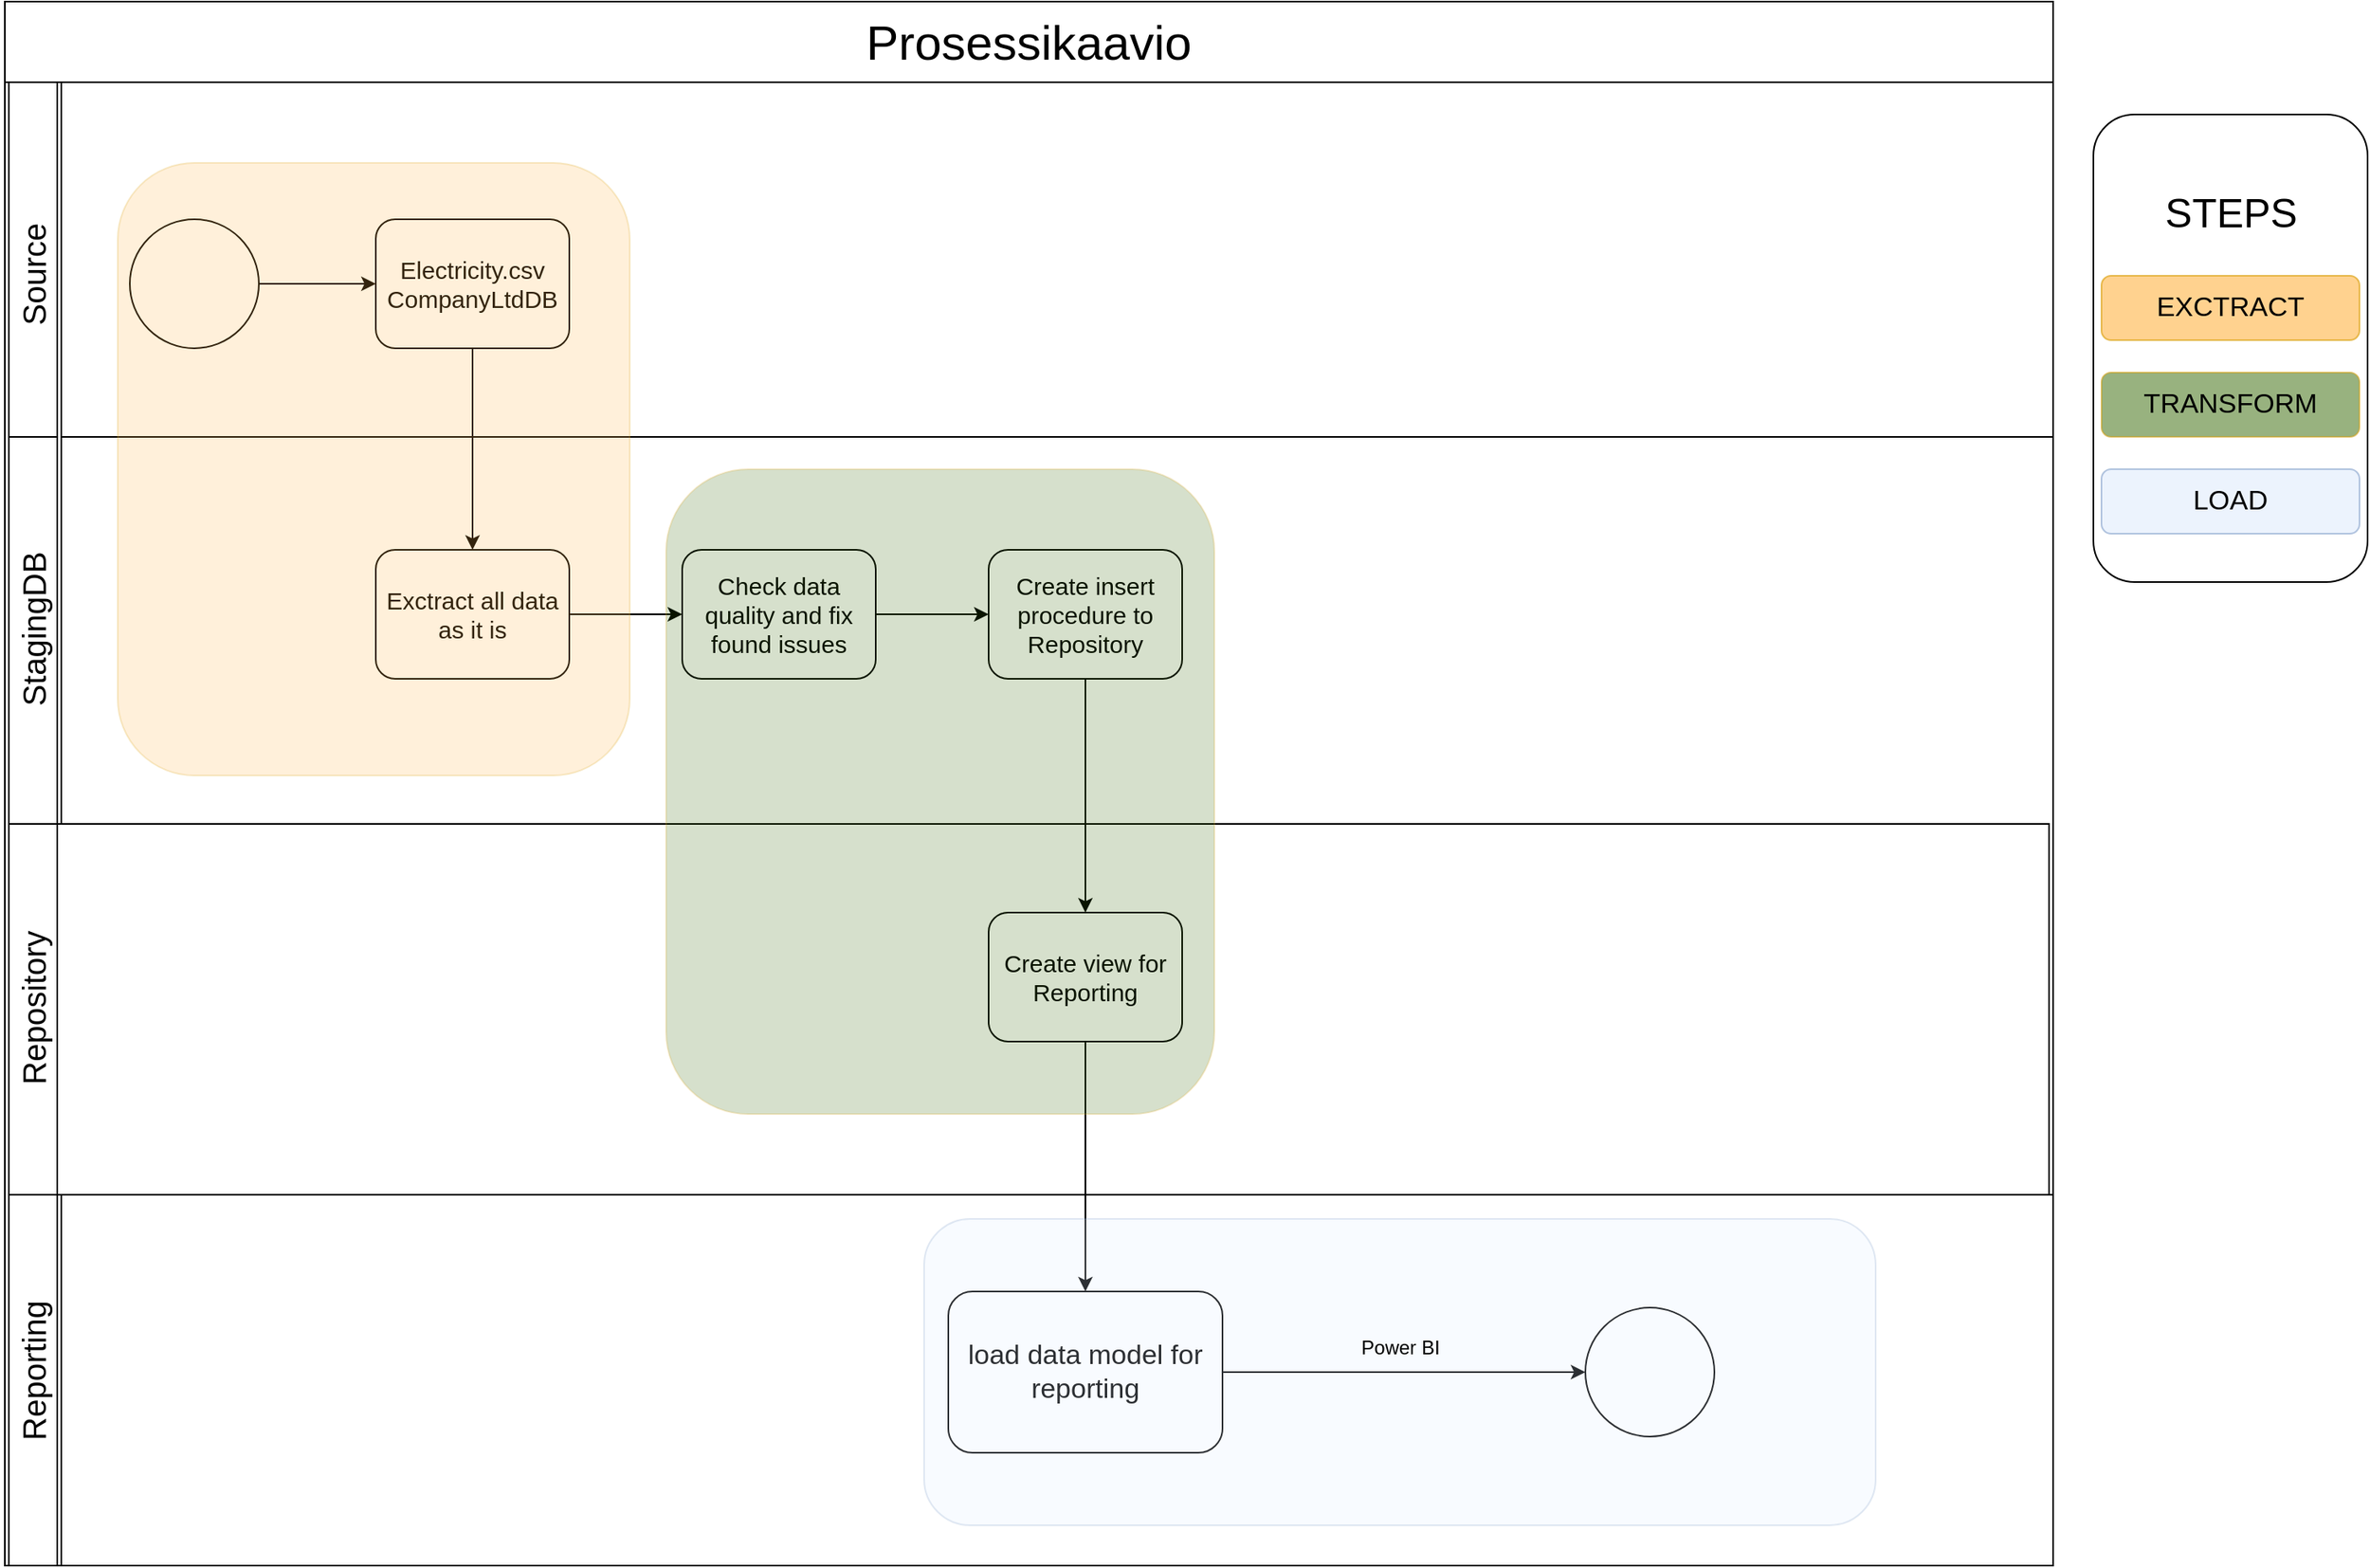 <mxfile version="26.0.6">
  <diagram name="Page-1" id="A3d4FYdrrXB75YcRWw5F">
    <mxGraphModel dx="2100" dy="1044" grid="1" gridSize="10" guides="1" tooltips="1" connect="1" arrows="1" fold="1" page="1" pageScale="1" pageWidth="827" pageHeight="1169" math="0" shadow="0">
      <root>
        <mxCell id="0" />
        <mxCell id="1" parent="0" />
        <mxCell id="RAeNe3XWdYtbtNCCi8Cj-1" value="" style="rounded=1;whiteSpace=wrap;html=1;" vertex="1" parent="1">
          <mxGeometry x="1505" y="110" width="170" height="290" as="geometry" />
        </mxCell>
        <mxCell id="RAeNe3XWdYtbtNCCi8Cj-2" value="" style="rounded=0;whiteSpace=wrap;html=1;" vertex="1" parent="1">
          <mxGeometry x="210" y="40" width="1270" height="970" as="geometry" />
        </mxCell>
        <mxCell id="RAeNe3XWdYtbtNCCi8Cj-3" value="" style="whiteSpace=wrap;html=1;" vertex="1" parent="1">
          <mxGeometry x="245" y="90" width="1235" height="220" as="geometry" />
        </mxCell>
        <mxCell id="RAeNe3XWdYtbtNCCi8Cj-4" value="" style="shape=mxgraph.bpmn.shape;html=1;verticalLabelPosition=bottom;labelBackgroundColor=#ffffff;verticalAlign=top;perimeter=ellipsePerimeter;outline=standard;symbol=general;" vertex="1" parent="1">
          <mxGeometry x="287.5" y="175" width="80" height="80" as="geometry" />
        </mxCell>
        <mxCell id="RAeNe3XWdYtbtNCCi8Cj-5" value="&lt;font style=&quot;font-size: 15px;&quot;&gt;Electricity.csv&lt;/font&gt;&lt;div&gt;&lt;font style=&quot;font-size: 15px;&quot;&gt;CompanyLtdDB&lt;/font&gt;&lt;/div&gt;" style="shape=ext;rounded=1;html=1;whiteSpace=wrap;" vertex="1" parent="1">
          <mxGeometry x="440" y="175" width="120" height="80" as="geometry" />
        </mxCell>
        <mxCell id="RAeNe3XWdYtbtNCCi8Cj-6" value="" style="edgeStyle=orthogonalEdgeStyle;rounded=0;orthogonalLoop=1;jettySize=auto;html=1;entryX=0;entryY=0.5;entryDx=0;entryDy=0;" edge="1" parent="1" source="RAeNe3XWdYtbtNCCi8Cj-7" target="RAeNe3XWdYtbtNCCi8Cj-23">
          <mxGeometry relative="1" as="geometry">
            <mxPoint x="610" y="420" as="targetPoint" />
          </mxGeometry>
        </mxCell>
        <mxCell id="RAeNe3XWdYtbtNCCi8Cj-7" value="&lt;font style=&quot;font-size: 15px;&quot;&gt;Exctract all data as it is&lt;/font&gt;" style="shape=ext;rounded=1;html=1;whiteSpace=wrap;" vertex="1" parent="1">
          <mxGeometry x="440" y="380" width="120" height="80" as="geometry" />
        </mxCell>
        <mxCell id="RAeNe3XWdYtbtNCCi8Cj-8" value="&lt;font style=&quot;font-size: 15px;&quot;&gt;Create insert procedure to Repository&lt;/font&gt;" style="html=1;whiteSpace=wrap;rounded=1;" vertex="1" parent="1">
          <mxGeometry x="820" y="380" width="120" height="80" as="geometry" />
        </mxCell>
        <mxCell id="RAeNe3XWdYtbtNCCi8Cj-9" style="edgeStyle=orthogonalEdgeStyle;rounded=0;html=1;jettySize=auto;orthogonalLoop=1;" edge="1" parent="1" source="RAeNe3XWdYtbtNCCi8Cj-4" target="RAeNe3XWdYtbtNCCi8Cj-5">
          <mxGeometry relative="1" as="geometry" />
        </mxCell>
        <mxCell id="RAeNe3XWdYtbtNCCi8Cj-10" style="edgeStyle=orthogonalEdgeStyle;rounded=0;html=1;jettySize=auto;orthogonalLoop=1;" edge="1" parent="1" source="RAeNe3XWdYtbtNCCi8Cj-5" target="RAeNe3XWdYtbtNCCi8Cj-7">
          <mxGeometry relative="1" as="geometry" />
        </mxCell>
        <mxCell id="RAeNe3XWdYtbtNCCi8Cj-11" value="&lt;font style=&quot;font-size: 30px;&quot;&gt;Prosessikaavio&lt;/font&gt;" style="whiteSpace=wrap;html=1;" vertex="1" parent="1">
          <mxGeometry x="210" y="40" width="1270" height="50" as="geometry" />
        </mxCell>
        <mxCell id="RAeNe3XWdYtbtNCCi8Cj-12" value="" style="whiteSpace=wrap;html=1;" vertex="1" parent="1">
          <mxGeometry x="210" y="90" width="35" height="920" as="geometry" />
        </mxCell>
        <mxCell id="RAeNe3XWdYtbtNCCi8Cj-13" value="" style="whiteSpace=wrap;html=1;direction=south;" vertex="1" parent="1">
          <mxGeometry x="212.5" y="90" width="30" height="220" as="geometry" />
        </mxCell>
        <mxCell id="RAeNe3XWdYtbtNCCi8Cj-14" value="" style="whiteSpace=wrap;html=1;direction=south;" vertex="1" parent="1">
          <mxGeometry x="212.5" y="310" width="30" height="240" as="geometry" />
        </mxCell>
        <mxCell id="RAeNe3XWdYtbtNCCi8Cj-15" value="" style="whiteSpace=wrap;html=1;direction=south;" vertex="1" parent="1">
          <mxGeometry x="212.5" y="550" width="30" height="230" as="geometry" />
        </mxCell>
        <mxCell id="RAeNe3XWdYtbtNCCi8Cj-16" value="" style="whiteSpace=wrap;html=1;direction=south;" vertex="1" parent="1">
          <mxGeometry x="212.5" y="780" width="30" height="230" as="geometry" />
        </mxCell>
        <mxCell id="RAeNe3XWdYtbtNCCi8Cj-17" value="&lt;font style=&quot;font-size: 20px;&quot;&gt;Source&lt;/font&gt;" style="text;html=1;align=center;verticalAlign=middle;resizable=0;points=[];autosize=1;strokeColor=none;fillColor=none;rotation=270;" vertex="1" parent="1">
          <mxGeometry x="182.5" y="190" width="90" height="40" as="geometry" />
        </mxCell>
        <mxCell id="RAeNe3XWdYtbtNCCi8Cj-18" value="&lt;font style=&quot;font-size: 20px;&quot;&gt;StagingDB&lt;/font&gt;" style="text;html=1;align=center;verticalAlign=middle;resizable=0;points=[];autosize=1;strokeColor=none;fillColor=none;rotation=270;" vertex="1" parent="1">
          <mxGeometry x="167.5" y="410" width="120" height="40" as="geometry" />
        </mxCell>
        <mxCell id="RAeNe3XWdYtbtNCCi8Cj-19" value="&lt;font style=&quot;font-size: 20px;&quot;&gt;Repository&lt;/font&gt;" style="text;html=1;align=center;verticalAlign=middle;resizable=0;points=[];autosize=1;strokeColor=none;fillColor=none;rotation=270;" vertex="1" parent="1">
          <mxGeometry x="167.5" y="645" width="120" height="40" as="geometry" />
        </mxCell>
        <mxCell id="RAeNe3XWdYtbtNCCi8Cj-20" value="&lt;font style=&quot;font-size: 20px;&quot;&gt;Reporting&lt;/font&gt;" style="text;html=1;align=center;verticalAlign=middle;resizable=0;points=[];autosize=1;strokeColor=none;fillColor=none;rotation=270;" vertex="1" parent="1">
          <mxGeometry x="172.5" y="870" width="110" height="40" as="geometry" />
        </mxCell>
        <mxCell id="RAeNe3XWdYtbtNCCi8Cj-21" value="" style="whiteSpace=wrap;html=1;" vertex="1" parent="1">
          <mxGeometry x="242.5" y="550" width="1235" height="230" as="geometry" />
        </mxCell>
        <mxCell id="RAeNe3XWdYtbtNCCi8Cj-22" value="" style="edgeStyle=orthogonalEdgeStyle;rounded=0;orthogonalLoop=1;jettySize=auto;html=1;" edge="1" parent="1" source="RAeNe3XWdYtbtNCCi8Cj-23" target="RAeNe3XWdYtbtNCCi8Cj-8">
          <mxGeometry relative="1" as="geometry" />
        </mxCell>
        <mxCell id="RAeNe3XWdYtbtNCCi8Cj-23" value="&lt;font style=&quot;font-size: 15px;&quot;&gt;Check data quality and fix found issues&lt;/font&gt;" style="shape=ext;rounded=1;html=1;whiteSpace=wrap;" vertex="1" parent="1">
          <mxGeometry x="630" y="380" width="120" height="80" as="geometry" />
        </mxCell>
        <mxCell id="RAeNe3XWdYtbtNCCi8Cj-24" value="" style="whiteSpace=wrap;html=1;" vertex="1" parent="1">
          <mxGeometry x="245" y="780" width="1235" height="230" as="geometry" />
        </mxCell>
        <mxCell id="RAeNe3XWdYtbtNCCi8Cj-25" value="&lt;font style=&quot;font-size: 15px;&quot;&gt;Create view for Reporting&lt;/font&gt;" style="html=1;whiteSpace=wrap;rounded=1;" vertex="1" parent="1">
          <mxGeometry x="820" y="605" width="120" height="80" as="geometry" />
        </mxCell>
        <mxCell id="RAeNe3XWdYtbtNCCi8Cj-26" value="" style="endArrow=classic;html=1;rounded=0;entryX=0.5;entryY=0;entryDx=0;entryDy=0;exitX=0.5;exitY=1;exitDx=0;exitDy=0;" edge="1" parent="1" source="RAeNe3XWdYtbtNCCi8Cj-8" target="RAeNe3XWdYtbtNCCi8Cj-25">
          <mxGeometry width="50" height="50" relative="1" as="geometry">
            <mxPoint x="800" y="510" as="sourcePoint" />
            <mxPoint x="850" y="460" as="targetPoint" />
          </mxGeometry>
        </mxCell>
        <mxCell id="RAeNe3XWdYtbtNCCi8Cj-27" value="" style="edgeStyle=orthogonalEdgeStyle;rounded=0;orthogonalLoop=1;jettySize=auto;html=1;" edge="1" parent="1" source="RAeNe3XWdYtbtNCCi8Cj-28" target="RAeNe3XWdYtbtNCCi8Cj-30">
          <mxGeometry relative="1" as="geometry" />
        </mxCell>
        <mxCell id="RAeNe3XWdYtbtNCCi8Cj-28" value="&lt;font style=&quot;font-size: 17px;&quot;&gt;load data model for reporting&lt;/font&gt;" style="html=1;whiteSpace=wrap;rounded=1;" vertex="1" parent="1">
          <mxGeometry x="795" y="840" width="170" height="100" as="geometry" />
        </mxCell>
        <mxCell id="RAeNe3XWdYtbtNCCi8Cj-29" value="" style="endArrow=classic;html=1;rounded=0;entryX=0.5;entryY=0;entryDx=0;entryDy=0;exitX=0.5;exitY=1;exitDx=0;exitDy=0;" edge="1" parent="1" source="RAeNe3XWdYtbtNCCi8Cj-25" target="RAeNe3XWdYtbtNCCi8Cj-28">
          <mxGeometry width="50" height="50" relative="1" as="geometry">
            <mxPoint x="800" y="650" as="sourcePoint" />
            <mxPoint x="850" y="600" as="targetPoint" />
          </mxGeometry>
        </mxCell>
        <mxCell id="RAeNe3XWdYtbtNCCi8Cj-30" value="" style="ellipse;whiteSpace=wrap;html=1;rounded=1;" vertex="1" parent="1">
          <mxGeometry x="1190" y="850" width="80" height="80" as="geometry" />
        </mxCell>
        <mxCell id="RAeNe3XWdYtbtNCCi8Cj-31" value="" style="rounded=1;whiteSpace=wrap;html=1;fillColor=#FFB545;strokeColor=#d79b00;opacity=20;" vertex="1" parent="1">
          <mxGeometry x="280" y="140" width="317.5" height="380" as="geometry" />
        </mxCell>
        <mxCell id="RAeNe3XWdYtbtNCCi8Cj-32" value="" style="rounded=1;whiteSpace=wrap;html=1;fillColor=#336600;strokeColor=#d79b00;opacity=20;" vertex="1" parent="1">
          <mxGeometry x="620" y="330" width="340" height="400" as="geometry" />
        </mxCell>
        <mxCell id="RAeNe3XWdYtbtNCCi8Cj-33" value="" style="rounded=1;whiteSpace=wrap;html=1;fillColor=#dae8fc;strokeColor=#6c8ebf;opacity=20;" vertex="1" parent="1">
          <mxGeometry x="780" y="795" width="590" height="190" as="geometry" />
        </mxCell>
        <mxCell id="RAeNe3XWdYtbtNCCi8Cj-34" value="&lt;font style=&quot;font-size: 17px;&quot;&gt;EXCTRACT&lt;/font&gt;" style="rounded=1;whiteSpace=wrap;html=1;fillColor=#FFB545;strokeColor=#d79b00;opacity=60;" vertex="1" parent="1">
          <mxGeometry x="1510" y="210" width="160" height="40" as="geometry" />
        </mxCell>
        <mxCell id="RAeNe3XWdYtbtNCCi8Cj-35" value="&lt;font style=&quot;font-size: 17px;&quot;&gt;TRANSFORM&lt;/font&gt;" style="rounded=1;whiteSpace=wrap;html=1;fillColor=#336600;strokeColor=#d79b00;opacity=50;" vertex="1" parent="1">
          <mxGeometry x="1510" y="270" width="160" height="40" as="geometry" />
        </mxCell>
        <mxCell id="RAeNe3XWdYtbtNCCi8Cj-36" value="&lt;font style=&quot;font-size: 17px;&quot;&gt;LOAD&lt;/font&gt;" style="rounded=1;whiteSpace=wrap;html=1;fillColor=#dae8fc;strokeColor=#6c8ebf;opacity=50;" vertex="1" parent="1">
          <mxGeometry x="1510" y="330" width="160" height="40" as="geometry" />
        </mxCell>
        <mxCell id="RAeNe3XWdYtbtNCCi8Cj-37" value="Power BI" style="text;html=1;align=center;verticalAlign=middle;resizable=0;points=[];autosize=1;strokeColor=none;fillColor=none;" vertex="1" parent="1">
          <mxGeometry x="1040" y="860" width="70" height="30" as="geometry" />
        </mxCell>
        <mxCell id="RAeNe3XWdYtbtNCCi8Cj-38" value="&lt;font style=&quot;font-size: 25px;&quot;&gt;STEPS&lt;/font&gt;" style="text;html=1;align=center;verticalAlign=middle;resizable=0;points=[];autosize=1;strokeColor=none;fillColor=none;" vertex="1" parent="1">
          <mxGeometry x="1535" y="150" width="110" height="40" as="geometry" />
        </mxCell>
      </root>
    </mxGraphModel>
  </diagram>
</mxfile>
